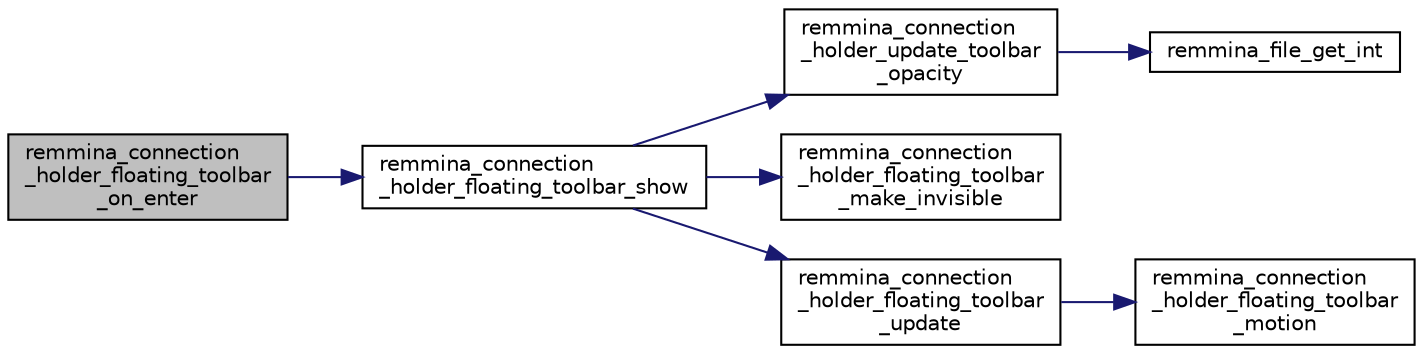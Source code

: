 digraph "remmina_connection_holder_floating_toolbar_on_enter"
{
  edge [fontname="Helvetica",fontsize="10",labelfontname="Helvetica",labelfontsize="10"];
  node [fontname="Helvetica",fontsize="10",shape=record];
  rankdir="LR";
  Node3945 [label="remmina_connection\l_holder_floating_toolbar\l_on_enter",height=0.2,width=0.4,color="black", fillcolor="grey75", style="filled", fontcolor="black"];
  Node3945 -> Node3946 [color="midnightblue",fontsize="10",style="solid",fontname="Helvetica"];
  Node3946 [label="remmina_connection\l_holder_floating_toolbar_show",height=0.2,width=0.4,color="black", fillcolor="white", style="filled",URL="$remmina__connection__window_8c.html#a147924e56eceebe1f61e47bf5af2218a"];
  Node3946 -> Node3947 [color="midnightblue",fontsize="10",style="solid",fontname="Helvetica"];
  Node3947 [label="remmina_connection\l_holder_update_toolbar\l_opacity",height=0.2,width=0.4,color="black", fillcolor="white", style="filled",URL="$remmina__connection__window_8c.html#aac6895538e595984302a03c07bc51fbe"];
  Node3947 -> Node3948 [color="midnightblue",fontsize="10",style="solid",fontname="Helvetica"];
  Node3948 [label="remmina_file_get_int",height=0.2,width=0.4,color="black", fillcolor="white", style="filled",URL="$remmina__file_8c.html#a4884356c195dcfb4ceacf641a1e74e66"];
  Node3946 -> Node3949 [color="midnightblue",fontsize="10",style="solid",fontname="Helvetica"];
  Node3949 [label="remmina_connection\l_holder_floating_toolbar\l_make_invisible",height=0.2,width=0.4,color="black", fillcolor="white", style="filled",URL="$remmina__connection__window_8c.html#af12f8b64866588b7b2360cbc2681ec40"];
  Node3946 -> Node3950 [color="midnightblue",fontsize="10",style="solid",fontname="Helvetica"];
  Node3950 [label="remmina_connection\l_holder_floating_toolbar\l_update",height=0.2,width=0.4,color="black", fillcolor="white", style="filled",URL="$remmina__connection__window_8c.html#a2b7b33331e6fe8c8c70be62038f9f5ea"];
  Node3950 -> Node3951 [color="midnightblue",fontsize="10",style="solid",fontname="Helvetica"];
  Node3951 [label="remmina_connection\l_holder_floating_toolbar\l_motion",height=0.2,width=0.4,color="black", fillcolor="white", style="filled",URL="$remmina__connection__window_8c.html#a0a92f6f998590a56e44964f0345f942b"];
}
